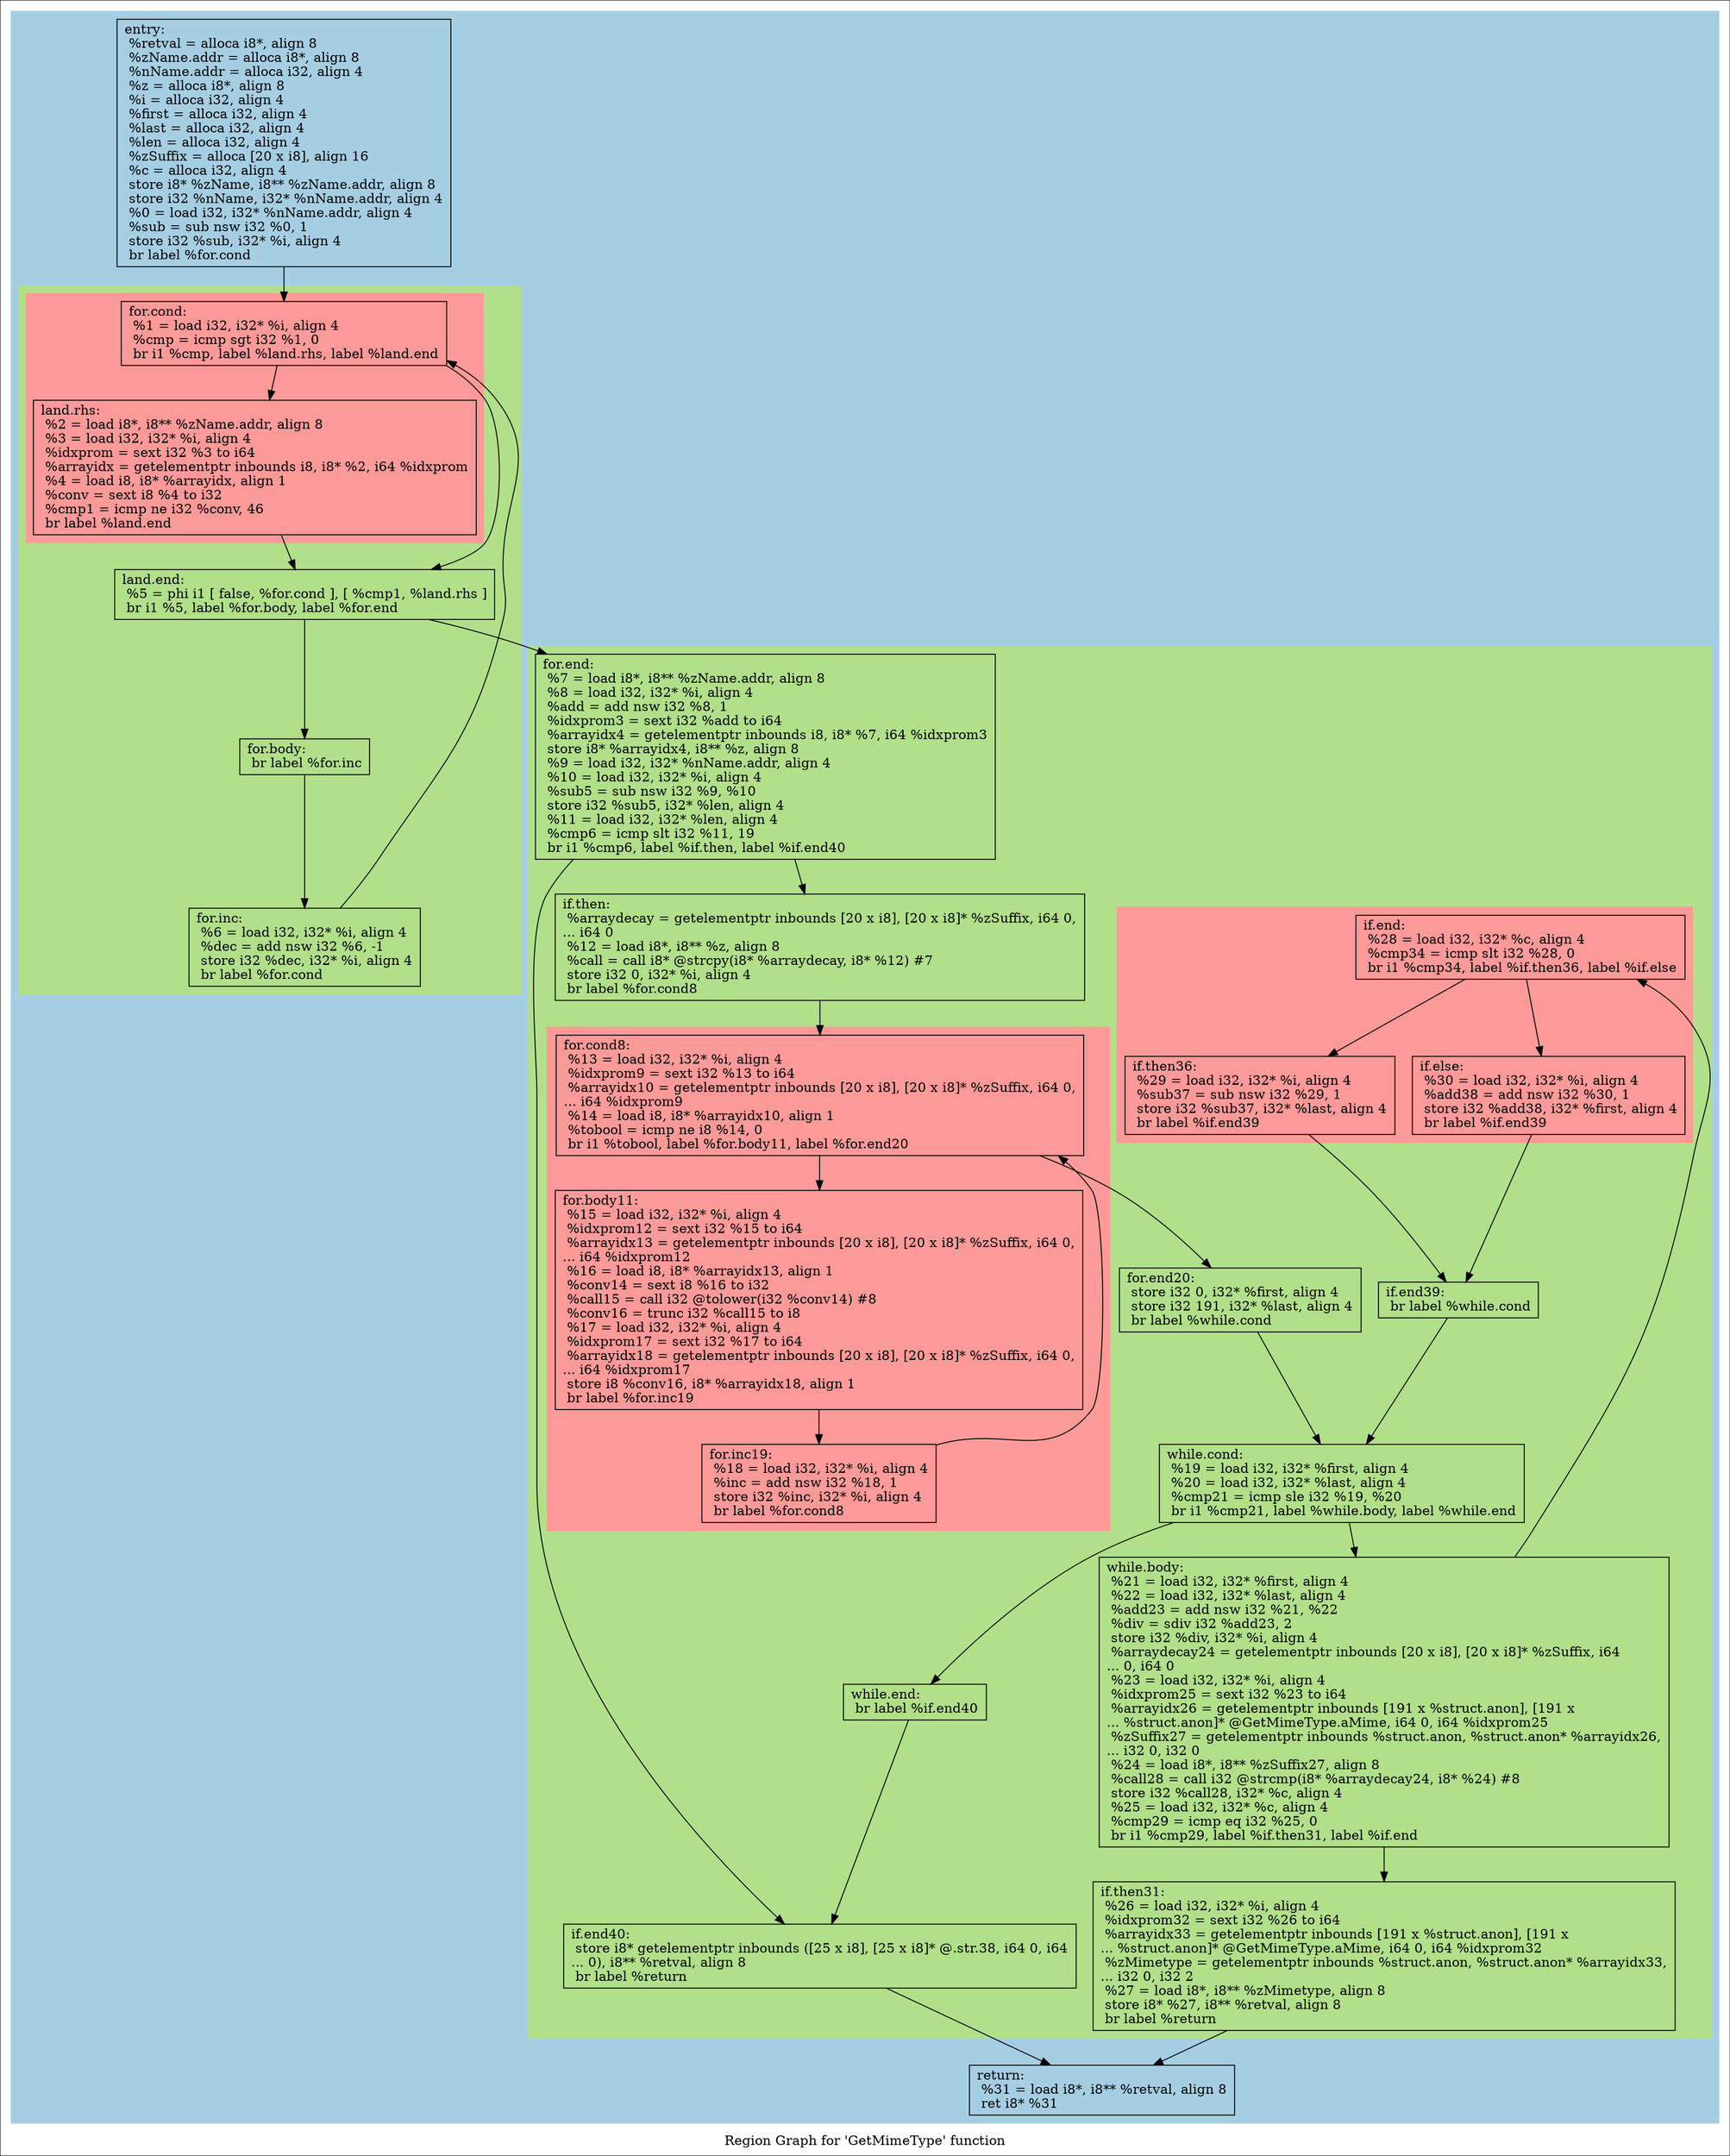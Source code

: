 digraph "Region Graph for 'GetMimeType' function" {
	label="Region Graph for 'GetMimeType' function";

	Node0x90d9d0 [shape=record,label="{entry:\l  %retval = alloca i8*, align 8\l  %zName.addr = alloca i8*, align 8\l  %nName.addr = alloca i32, align 4\l  %z = alloca i8*, align 8\l  %i = alloca i32, align 4\l  %first = alloca i32, align 4\l  %last = alloca i32, align 4\l  %len = alloca i32, align 4\l  %zSuffix = alloca [20 x i8], align 16\l  %c = alloca i32, align 4\l  store i8* %zName, i8** %zName.addr, align 8\l  store i32 %nName, i32* %nName.addr, align 4\l  %0 = load i32, i32* %nName.addr, align 4\l  %sub = sub nsw i32 %0, 1\l  store i32 %sub, i32* %i, align 4\l  br label %for.cond\l}"];
	Node0x90d9d0 -> Node0x8feaa0;
	Node0x8feaa0 [shape=record,label="{for.cond:                                         \l  %1 = load i32, i32* %i, align 4\l  %cmp = icmp sgt i32 %1, 0\l  br i1 %cmp, label %land.rhs, label %land.end\l}"];
	Node0x8feaa0 -> Node0x8f0010;
	Node0x8feaa0 -> Node0x8d02b0;
	Node0x8f0010 [shape=record,label="{land.rhs:                                         \l  %2 = load i8*, i8** %zName.addr, align 8\l  %3 = load i32, i32* %i, align 4\l  %idxprom = sext i32 %3 to i64\l  %arrayidx = getelementptr inbounds i8, i8* %2, i64 %idxprom\l  %4 = load i8, i8* %arrayidx, align 1\l  %conv = sext i8 %4 to i32\l  %cmp1 = icmp ne i32 %conv, 46\l  br label %land.end\l}"];
	Node0x8f0010 -> Node0x8d02b0;
	Node0x8d02b0 [shape=record,label="{land.end:                                         \l  %5 = phi i1 [ false, %for.cond ], [ %cmp1, %land.rhs ]\l  br i1 %5, label %for.body, label %for.end\l}"];
	Node0x8d02b0 -> Node0x9007f0;
	Node0x8d02b0 -> Node0x928dc0;
	Node0x9007f0 [shape=record,label="{for.body:                                         \l  br label %for.inc\l}"];
	Node0x9007f0 -> Node0x936a00;
	Node0x936a00 [shape=record,label="{for.inc:                                          \l  %6 = load i32, i32* %i, align 4\l  %dec = add nsw i32 %6, -1\l  store i32 %dec, i32* %i, align 4\l  br label %for.cond\l}"];
	Node0x936a00 -> Node0x8feaa0[constraint=false];
	Node0x928dc0 [shape=record,label="{for.end:                                          \l  %7 = load i8*, i8** %zName.addr, align 8\l  %8 = load i32, i32* %i, align 4\l  %add = add nsw i32 %8, 1\l  %idxprom3 = sext i32 %add to i64\l  %arrayidx4 = getelementptr inbounds i8, i8* %7, i64 %idxprom3\l  store i8* %arrayidx4, i8** %z, align 8\l  %9 = load i32, i32* %nName.addr, align 4\l  %10 = load i32, i32* %i, align 4\l  %sub5 = sub nsw i32 %9, %10\l  store i32 %sub5, i32* %len, align 4\l  %11 = load i32, i32* %len, align 4\l  %cmp6 = icmp slt i32 %11, 19\l  br i1 %cmp6, label %if.then, label %if.end40\l}"];
	Node0x928dc0 -> Node0x8d0120;
	Node0x928dc0 -> Node0x8b8de0;
	Node0x8d0120 [shape=record,label="{if.then:                                          \l  %arraydecay = getelementptr inbounds [20 x i8], [20 x i8]* %zSuffix, i64 0,\l... i64 0\l  %12 = load i8*, i8** %z, align 8\l  %call = call i8* @strcpy(i8* %arraydecay, i8* %12) #7\l  store i32 0, i32* %i, align 4\l  br label %for.cond8\l}"];
	Node0x8d0120 -> Node0x8dd230;
	Node0x8dd230 [shape=record,label="{for.cond8:                                        \l  %13 = load i32, i32* %i, align 4\l  %idxprom9 = sext i32 %13 to i64\l  %arrayidx10 = getelementptr inbounds [20 x i8], [20 x i8]* %zSuffix, i64 0,\l... i64 %idxprom9\l  %14 = load i8, i8* %arrayidx10, align 1\l  %tobool = icmp ne i8 %14, 0\l  br i1 %tobool, label %for.body11, label %for.end20\l}"];
	Node0x8dd230 -> Node0x8aee60;
	Node0x8dd230 -> Node0x916980;
	Node0x8aee60 [shape=record,label="{for.body11:                                       \l  %15 = load i32, i32* %i, align 4\l  %idxprom12 = sext i32 %15 to i64\l  %arrayidx13 = getelementptr inbounds [20 x i8], [20 x i8]* %zSuffix, i64 0,\l... i64 %idxprom12\l  %16 = load i8, i8* %arrayidx13, align 1\l  %conv14 = sext i8 %16 to i32\l  %call15 = call i32 @tolower(i32 %conv14) #8\l  %conv16 = trunc i32 %call15 to i8\l  %17 = load i32, i32* %i, align 4\l  %idxprom17 = sext i32 %17 to i64\l  %arrayidx18 = getelementptr inbounds [20 x i8], [20 x i8]* %zSuffix, i64 0,\l... i64 %idxprom17\l  store i8 %conv16, i8* %arrayidx18, align 1\l  br label %for.inc19\l}"];
	Node0x8aee60 -> Node0x8dcb70;
	Node0x8dcb70 [shape=record,label="{for.inc19:                                        \l  %18 = load i32, i32* %i, align 4\l  %inc = add nsw i32 %18, 1\l  store i32 %inc, i32* %i, align 4\l  br label %for.cond8\l}"];
	Node0x8dcb70 -> Node0x8dd230[constraint=false];
	Node0x916980 [shape=record,label="{for.end20:                                        \l  store i32 0, i32* %first, align 4\l  store i32 191, i32* %last, align 4\l  br label %while.cond\l}"];
	Node0x916980 -> Node0x8b4c40;
	Node0x8b4c40 [shape=record,label="{while.cond:                                       \l  %19 = load i32, i32* %first, align 4\l  %20 = load i32, i32* %last, align 4\l  %cmp21 = icmp sle i32 %19, %20\l  br i1 %cmp21, label %while.body, label %while.end\l}"];
	Node0x8b4c40 -> Node0x906ec0;
	Node0x8b4c40 -> Node0x8d1ca0;
	Node0x906ec0 [shape=record,label="{while.body:                                       \l  %21 = load i32, i32* %first, align 4\l  %22 = load i32, i32* %last, align 4\l  %add23 = add nsw i32 %21, %22\l  %div = sdiv i32 %add23, 2\l  store i32 %div, i32* %i, align 4\l  %arraydecay24 = getelementptr inbounds [20 x i8], [20 x i8]* %zSuffix, i64\l... 0, i64 0\l  %23 = load i32, i32* %i, align 4\l  %idxprom25 = sext i32 %23 to i64\l  %arrayidx26 = getelementptr inbounds [191 x %struct.anon], [191 x\l... %struct.anon]* @GetMimeType.aMime, i64 0, i64 %idxprom25\l  %zSuffix27 = getelementptr inbounds %struct.anon, %struct.anon* %arrayidx26,\l... i32 0, i32 0\l  %24 = load i8*, i8** %zSuffix27, align 8\l  %call28 = call i32 @strcmp(i8* %arraydecay24, i8* %24) #8\l  store i32 %call28, i32* %c, align 4\l  %25 = load i32, i32* %c, align 4\l  %cmp29 = icmp eq i32 %25, 0\l  br i1 %cmp29, label %if.then31, label %if.end\l}"];
	Node0x906ec0 -> Node0x936c80;
	Node0x906ec0 -> Node0x8b76d0;
	Node0x936c80 [shape=record,label="{if.then31:                                        \l  %26 = load i32, i32* %i, align 4\l  %idxprom32 = sext i32 %26 to i64\l  %arrayidx33 = getelementptr inbounds [191 x %struct.anon], [191 x\l... %struct.anon]* @GetMimeType.aMime, i64 0, i64 %idxprom32\l  %zMimetype = getelementptr inbounds %struct.anon, %struct.anon* %arrayidx33,\l... i32 0, i32 2\l  %27 = load i8*, i8** %zMimetype, align 8\l  store i8* %27, i8** %retval, align 8\l  br label %return\l}"];
	Node0x936c80 -> Node0x909bf0;
	Node0x909bf0 [shape=record,label="{return:                                           \l  %31 = load i8*, i8** %retval, align 8\l  ret i8* %31\l}"];
	Node0x8b76d0 [shape=record,label="{if.end:                                           \l  %28 = load i32, i32* %c, align 4\l  %cmp34 = icmp slt i32 %28, 0\l  br i1 %cmp34, label %if.then36, label %if.else\l}"];
	Node0x8b76d0 -> Node0x916550;
	Node0x8b76d0 -> Node0x92c070;
	Node0x916550 [shape=record,label="{if.then36:                                        \l  %29 = load i32, i32* %i, align 4\l  %sub37 = sub nsw i32 %29, 1\l  store i32 %sub37, i32* %last, align 4\l  br label %if.end39\l}"];
	Node0x916550 -> Node0x8e7600;
	Node0x8e7600 [shape=record,label="{if.end39:                                         \l  br label %while.cond\l}"];
	Node0x8e7600 -> Node0x8b4c40;
	Node0x92c070 [shape=record,label="{if.else:                                          \l  %30 = load i32, i32* %i, align 4\l  %add38 = add nsw i32 %30, 1\l  store i32 %add38, i32* %first, align 4\l  br label %if.end39\l}"];
	Node0x92c070 -> Node0x8e7600;
	Node0x8d1ca0 [shape=record,label="{while.end:                                        \l  br label %if.end40\l}"];
	Node0x8d1ca0 -> Node0x8b8de0;
	Node0x8b8de0 [shape=record,label="{if.end40:                                         \l  store i8* getelementptr inbounds ([25 x i8], [25 x i8]* @.str.38, i64 0, i64\l... 0), i8** %retval, align 8\l  br label %return\l}"];
	Node0x8b8de0 -> Node0x909bf0;
	colorscheme = "paired12"
        subgraph cluster_0x96e500 {
          label = "";
          style = filled;
          color = 1
          subgraph cluster_0x959090 {
            label = "";
            style = filled;
            color = 3
            subgraph cluster_0x97ec80 {
              label = "";
              style = filled;
              color = 5
              Node0x8feaa0;
              Node0x8f0010;
            }
            Node0x8d02b0;
            Node0x9007f0;
            Node0x936a00;
          }
          subgraph cluster_0x97ec00 {
            label = "";
            style = filled;
            color = 3
            subgraph cluster_0x97cfd0 {
              label = "";
              style = filled;
              color = 5
              Node0x8dd230;
              Node0x8aee60;
              Node0x8dcb70;
            }
            subgraph cluster_0x97d050 {
              label = "";
              style = filled;
              color = 5
              Node0x8b76d0;
              Node0x916550;
              Node0x92c070;
            }
            Node0x928dc0;
            Node0x8d0120;
            Node0x916980;
            Node0x8b4c40;
            Node0x906ec0;
            Node0x936c80;
            Node0x8e7600;
            Node0x8d1ca0;
            Node0x8b8de0;
          }
          Node0x90d9d0;
          Node0x909bf0;
        }
}
